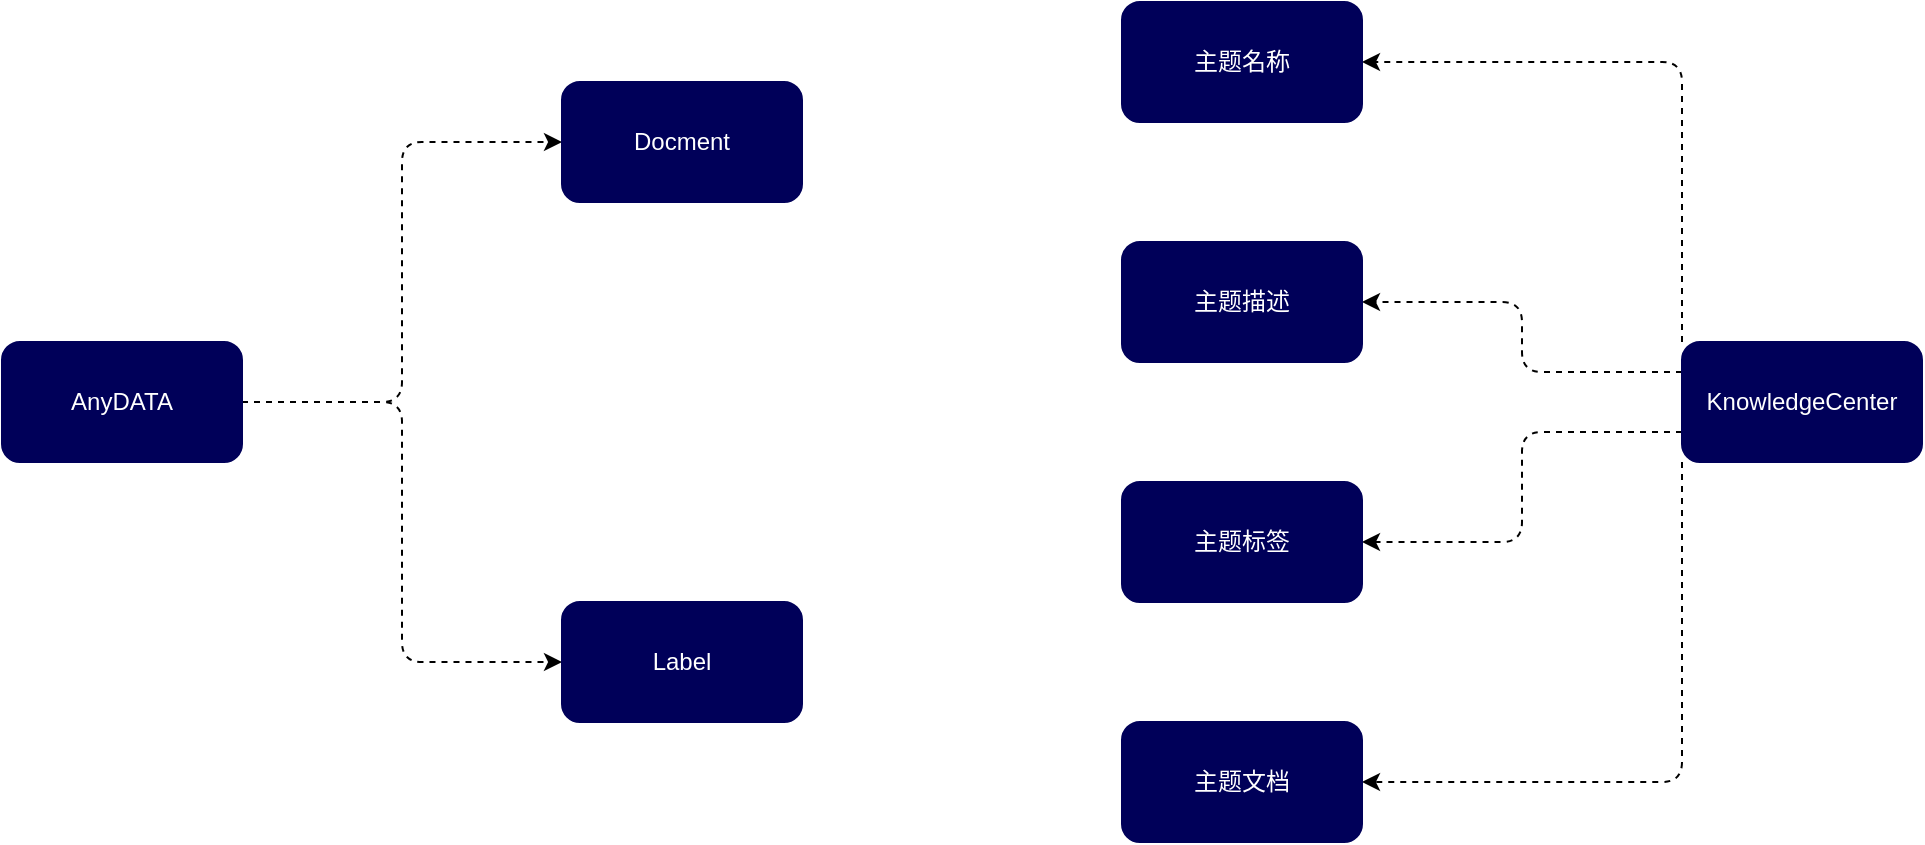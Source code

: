 <mxfile version="15.5.9" type="github">
  <diagram id="a6BFXI96pdFTCdFoHDSf" name="第 1 页">
    <mxGraphModel dx="1822" dy="762" grid="1" gridSize="10" guides="1" tooltips="1" connect="1" arrows="1" fold="1" page="0" pageScale="1" pageWidth="827" pageHeight="1169" math="0" shadow="0">
      <root>
        <mxCell id="0" />
        <mxCell id="1" parent="0" />
        <mxCell id="GGdY-6drhwlK6557A2JQ-7" style="edgeStyle=orthogonalEdgeStyle;rounded=1;orthogonalLoop=1;jettySize=auto;html=1;exitX=1;exitY=0.5;exitDx=0;exitDy=0;entryX=0;entryY=0.5;entryDx=0;entryDy=0;dashed=1;" edge="1" parent="1" source="GGdY-6drhwlK6557A2JQ-1" target="GGdY-6drhwlK6557A2JQ-3">
          <mxGeometry relative="1" as="geometry" />
        </mxCell>
        <mxCell id="GGdY-6drhwlK6557A2JQ-8" style="edgeStyle=orthogonalEdgeStyle;rounded=1;orthogonalLoop=1;jettySize=auto;html=1;exitX=1;exitY=0.5;exitDx=0;exitDy=0;entryX=0;entryY=0.5;entryDx=0;entryDy=0;dashed=1;" edge="1" parent="1" source="GGdY-6drhwlK6557A2JQ-1" target="GGdY-6drhwlK6557A2JQ-4">
          <mxGeometry relative="1" as="geometry" />
        </mxCell>
        <mxCell id="GGdY-6drhwlK6557A2JQ-1" value="AnyDATA" style="rounded=1;whiteSpace=wrap;html=1;strokeColor=#000059;fillColor=#000059;fontColor=#FFFFFF;" vertex="1" parent="1">
          <mxGeometry x="-40" y="250" width="120" height="60" as="geometry" />
        </mxCell>
        <mxCell id="GGdY-6drhwlK6557A2JQ-3" value="Docment" style="rounded=1;whiteSpace=wrap;html=1;strokeColor=#000059;fillColor=#000059;fontColor=#FFFFFF;" vertex="1" parent="1">
          <mxGeometry x="240" y="120" width="120" height="60" as="geometry" />
        </mxCell>
        <mxCell id="GGdY-6drhwlK6557A2JQ-4" value="Label" style="rounded=1;whiteSpace=wrap;html=1;strokeColor=#000059;fillColor=#000059;fontColor=#FFFFFF;" vertex="1" parent="1">
          <mxGeometry x="240" y="380" width="120" height="60" as="geometry" />
        </mxCell>
        <mxCell id="GGdY-6drhwlK6557A2JQ-14" style="edgeStyle=orthogonalEdgeStyle;rounded=1;orthogonalLoop=1;jettySize=auto;html=1;exitX=0;exitY=0;exitDx=0;exitDy=0;entryX=1;entryY=0.5;entryDx=0;entryDy=0;dashed=1;" edge="1" parent="1" source="GGdY-6drhwlK6557A2JQ-9" target="GGdY-6drhwlK6557A2JQ-10">
          <mxGeometry relative="1" as="geometry" />
        </mxCell>
        <mxCell id="GGdY-6drhwlK6557A2JQ-15" style="edgeStyle=orthogonalEdgeStyle;rounded=1;orthogonalLoop=1;jettySize=auto;html=1;exitX=0;exitY=0.25;exitDx=0;exitDy=0;entryX=1;entryY=0.5;entryDx=0;entryDy=0;dashed=1;" edge="1" parent="1" source="GGdY-6drhwlK6557A2JQ-9" target="GGdY-6drhwlK6557A2JQ-11">
          <mxGeometry relative="1" as="geometry" />
        </mxCell>
        <mxCell id="GGdY-6drhwlK6557A2JQ-16" style="edgeStyle=orthogonalEdgeStyle;rounded=1;orthogonalLoop=1;jettySize=auto;html=1;exitX=0;exitY=0.75;exitDx=0;exitDy=0;entryX=1;entryY=0.5;entryDx=0;entryDy=0;dashed=1;" edge="1" parent="1" source="GGdY-6drhwlK6557A2JQ-9" target="GGdY-6drhwlK6557A2JQ-12">
          <mxGeometry relative="1" as="geometry" />
        </mxCell>
        <mxCell id="GGdY-6drhwlK6557A2JQ-17" style="edgeStyle=orthogonalEdgeStyle;rounded=1;orthogonalLoop=1;jettySize=auto;html=1;exitX=0;exitY=1;exitDx=0;exitDy=0;entryX=1;entryY=0.5;entryDx=0;entryDy=0;dashed=1;" edge="1" parent="1" source="GGdY-6drhwlK6557A2JQ-9" target="GGdY-6drhwlK6557A2JQ-13">
          <mxGeometry relative="1" as="geometry" />
        </mxCell>
        <mxCell id="GGdY-6drhwlK6557A2JQ-9" value="KnowledgeCenter" style="rounded=1;whiteSpace=wrap;html=1;strokeColor=#000059;fillColor=#000059;fontColor=#FFFFFF;" vertex="1" parent="1">
          <mxGeometry x="800" y="250" width="120" height="60" as="geometry" />
        </mxCell>
        <mxCell id="GGdY-6drhwlK6557A2JQ-10" value="主题名称" style="rounded=1;whiteSpace=wrap;html=1;strokeColor=#000059;fillColor=#000059;fontColor=#FFFFFF;" vertex="1" parent="1">
          <mxGeometry x="520" y="80" width="120" height="60" as="geometry" />
        </mxCell>
        <mxCell id="GGdY-6drhwlK6557A2JQ-11" value="主题描述" style="rounded=1;whiteSpace=wrap;html=1;strokeColor=#000059;fillColor=#000059;fontColor=#FFFFFF;" vertex="1" parent="1">
          <mxGeometry x="520" y="200" width="120" height="60" as="geometry" />
        </mxCell>
        <mxCell id="GGdY-6drhwlK6557A2JQ-12" value="主题标签" style="rounded=1;whiteSpace=wrap;html=1;strokeColor=#000059;fillColor=#000059;fontColor=#FFFFFF;" vertex="1" parent="1">
          <mxGeometry x="520" y="320" width="120" height="60" as="geometry" />
        </mxCell>
        <mxCell id="GGdY-6drhwlK6557A2JQ-13" value="主题文档" style="rounded=1;whiteSpace=wrap;html=1;strokeColor=#000059;fillColor=#000059;fontColor=#FFFFFF;" vertex="1" parent="1">
          <mxGeometry x="520" y="440" width="120" height="60" as="geometry" />
        </mxCell>
      </root>
    </mxGraphModel>
  </diagram>
</mxfile>
